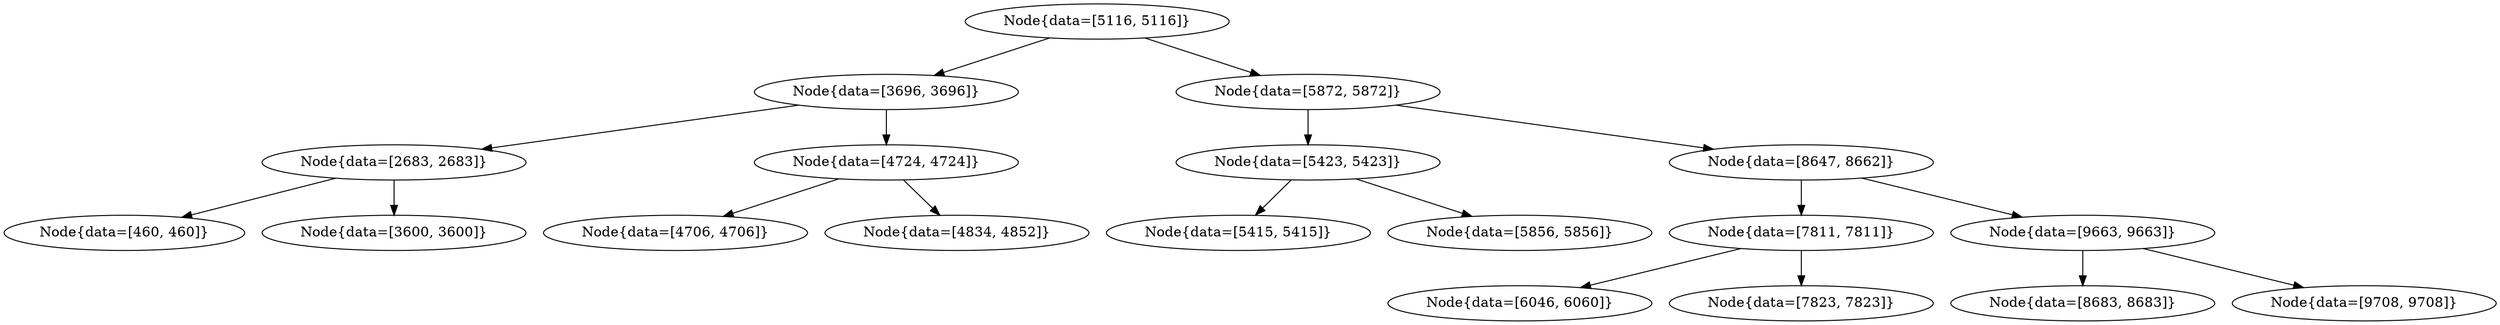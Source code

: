 digraph G{
1949128502 [label="Node{data=[5116, 5116]}"]
1949128502 -> 31523331
31523331 [label="Node{data=[3696, 3696]}"]
31523331 -> 524851591
524851591 [label="Node{data=[2683, 2683]}"]
524851591 -> 1657776011
1657776011 [label="Node{data=[460, 460]}"]
524851591 -> 2093340675
2093340675 [label="Node{data=[3600, 3600]}"]
31523331 -> 1975331970
1975331970 [label="Node{data=[4724, 4724]}"]
1975331970 -> 786564883
786564883 [label="Node{data=[4706, 4706]}"]
1975331970 -> 823008955
823008955 [label="Node{data=[4834, 4852]}"]
1949128502 -> 1675218265
1675218265 [label="Node{data=[5872, 5872]}"]
1675218265 -> 2140939420
2140939420 [label="Node{data=[5423, 5423]}"]
2140939420 -> 1106804451
1106804451 [label="Node{data=[5415, 5415]}"]
2140939420 -> 12733345
12733345 [label="Node{data=[5856, 5856]}"]
1675218265 -> 769453541
769453541 [label="Node{data=[8647, 8662]}"]
769453541 -> 863671302
863671302 [label="Node{data=[7811, 7811]}"]
863671302 -> 838335468
838335468 [label="Node{data=[6046, 6060]}"]
863671302 -> 603599152
603599152 [label="Node{data=[7823, 7823]}"]
769453541 -> 1770210159
1770210159 [label="Node{data=[9663, 9663]}"]
1770210159 -> 247341309
247341309 [label="Node{data=[8683, 8683]}"]
1770210159 -> 9998941
9998941 [label="Node{data=[9708, 9708]}"]
}